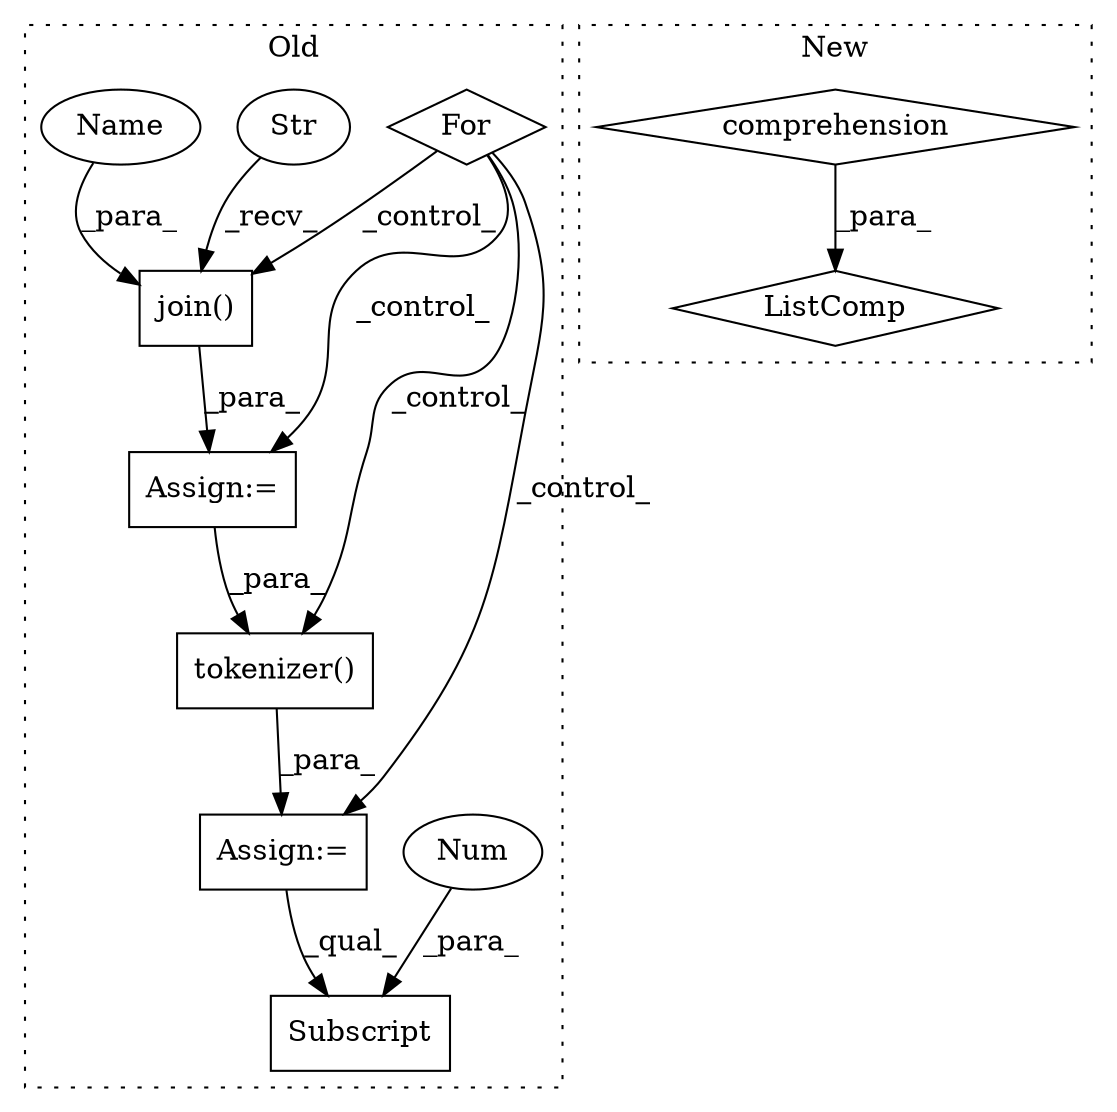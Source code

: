 digraph G {
subgraph cluster0 {
1 [label="join()" a="75" s="1526,1539" l="9,1" shape="box"];
4 [label="Str" a="66" s="1526" l="3" shape="ellipse"];
5 [label="Assign:=" a="68" s="1566" l="3" shape="box"];
6 [label="Subscript" a="63" s="1842,0" l="13,0" shape="box"];
7 [label="For" a="107" s="1482,1505" l="4,14" shape="diamond"];
8 [label="Num" a="76" s="1853" l="1" shape="ellipse"];
9 [label="tokenizer()" a="75" s="1569,1588" l="15,22" shape="box"];
10 [label="Assign:=" a="68" s="1523" l="3" shape="box"];
11 [label="Name" a="87" s="1535" l="4" shape="ellipse"];
label = "Old";
style="dotted";
}
subgraph cluster1 {
2 [label="ListComp" a="106" s="1805" l="49" shape="diamond"];
3 [label="comprehension" a="45" s="1827" l="3" shape="diamond"];
label = "New";
style="dotted";
}
1 -> 10 [label="_para_"];
3 -> 2 [label="_para_"];
4 -> 1 [label="_recv_"];
5 -> 6 [label="_qual_"];
7 -> 10 [label="_control_"];
7 -> 1 [label="_control_"];
7 -> 9 [label="_control_"];
7 -> 5 [label="_control_"];
8 -> 6 [label="_para_"];
9 -> 5 [label="_para_"];
10 -> 9 [label="_para_"];
11 -> 1 [label="_para_"];
}